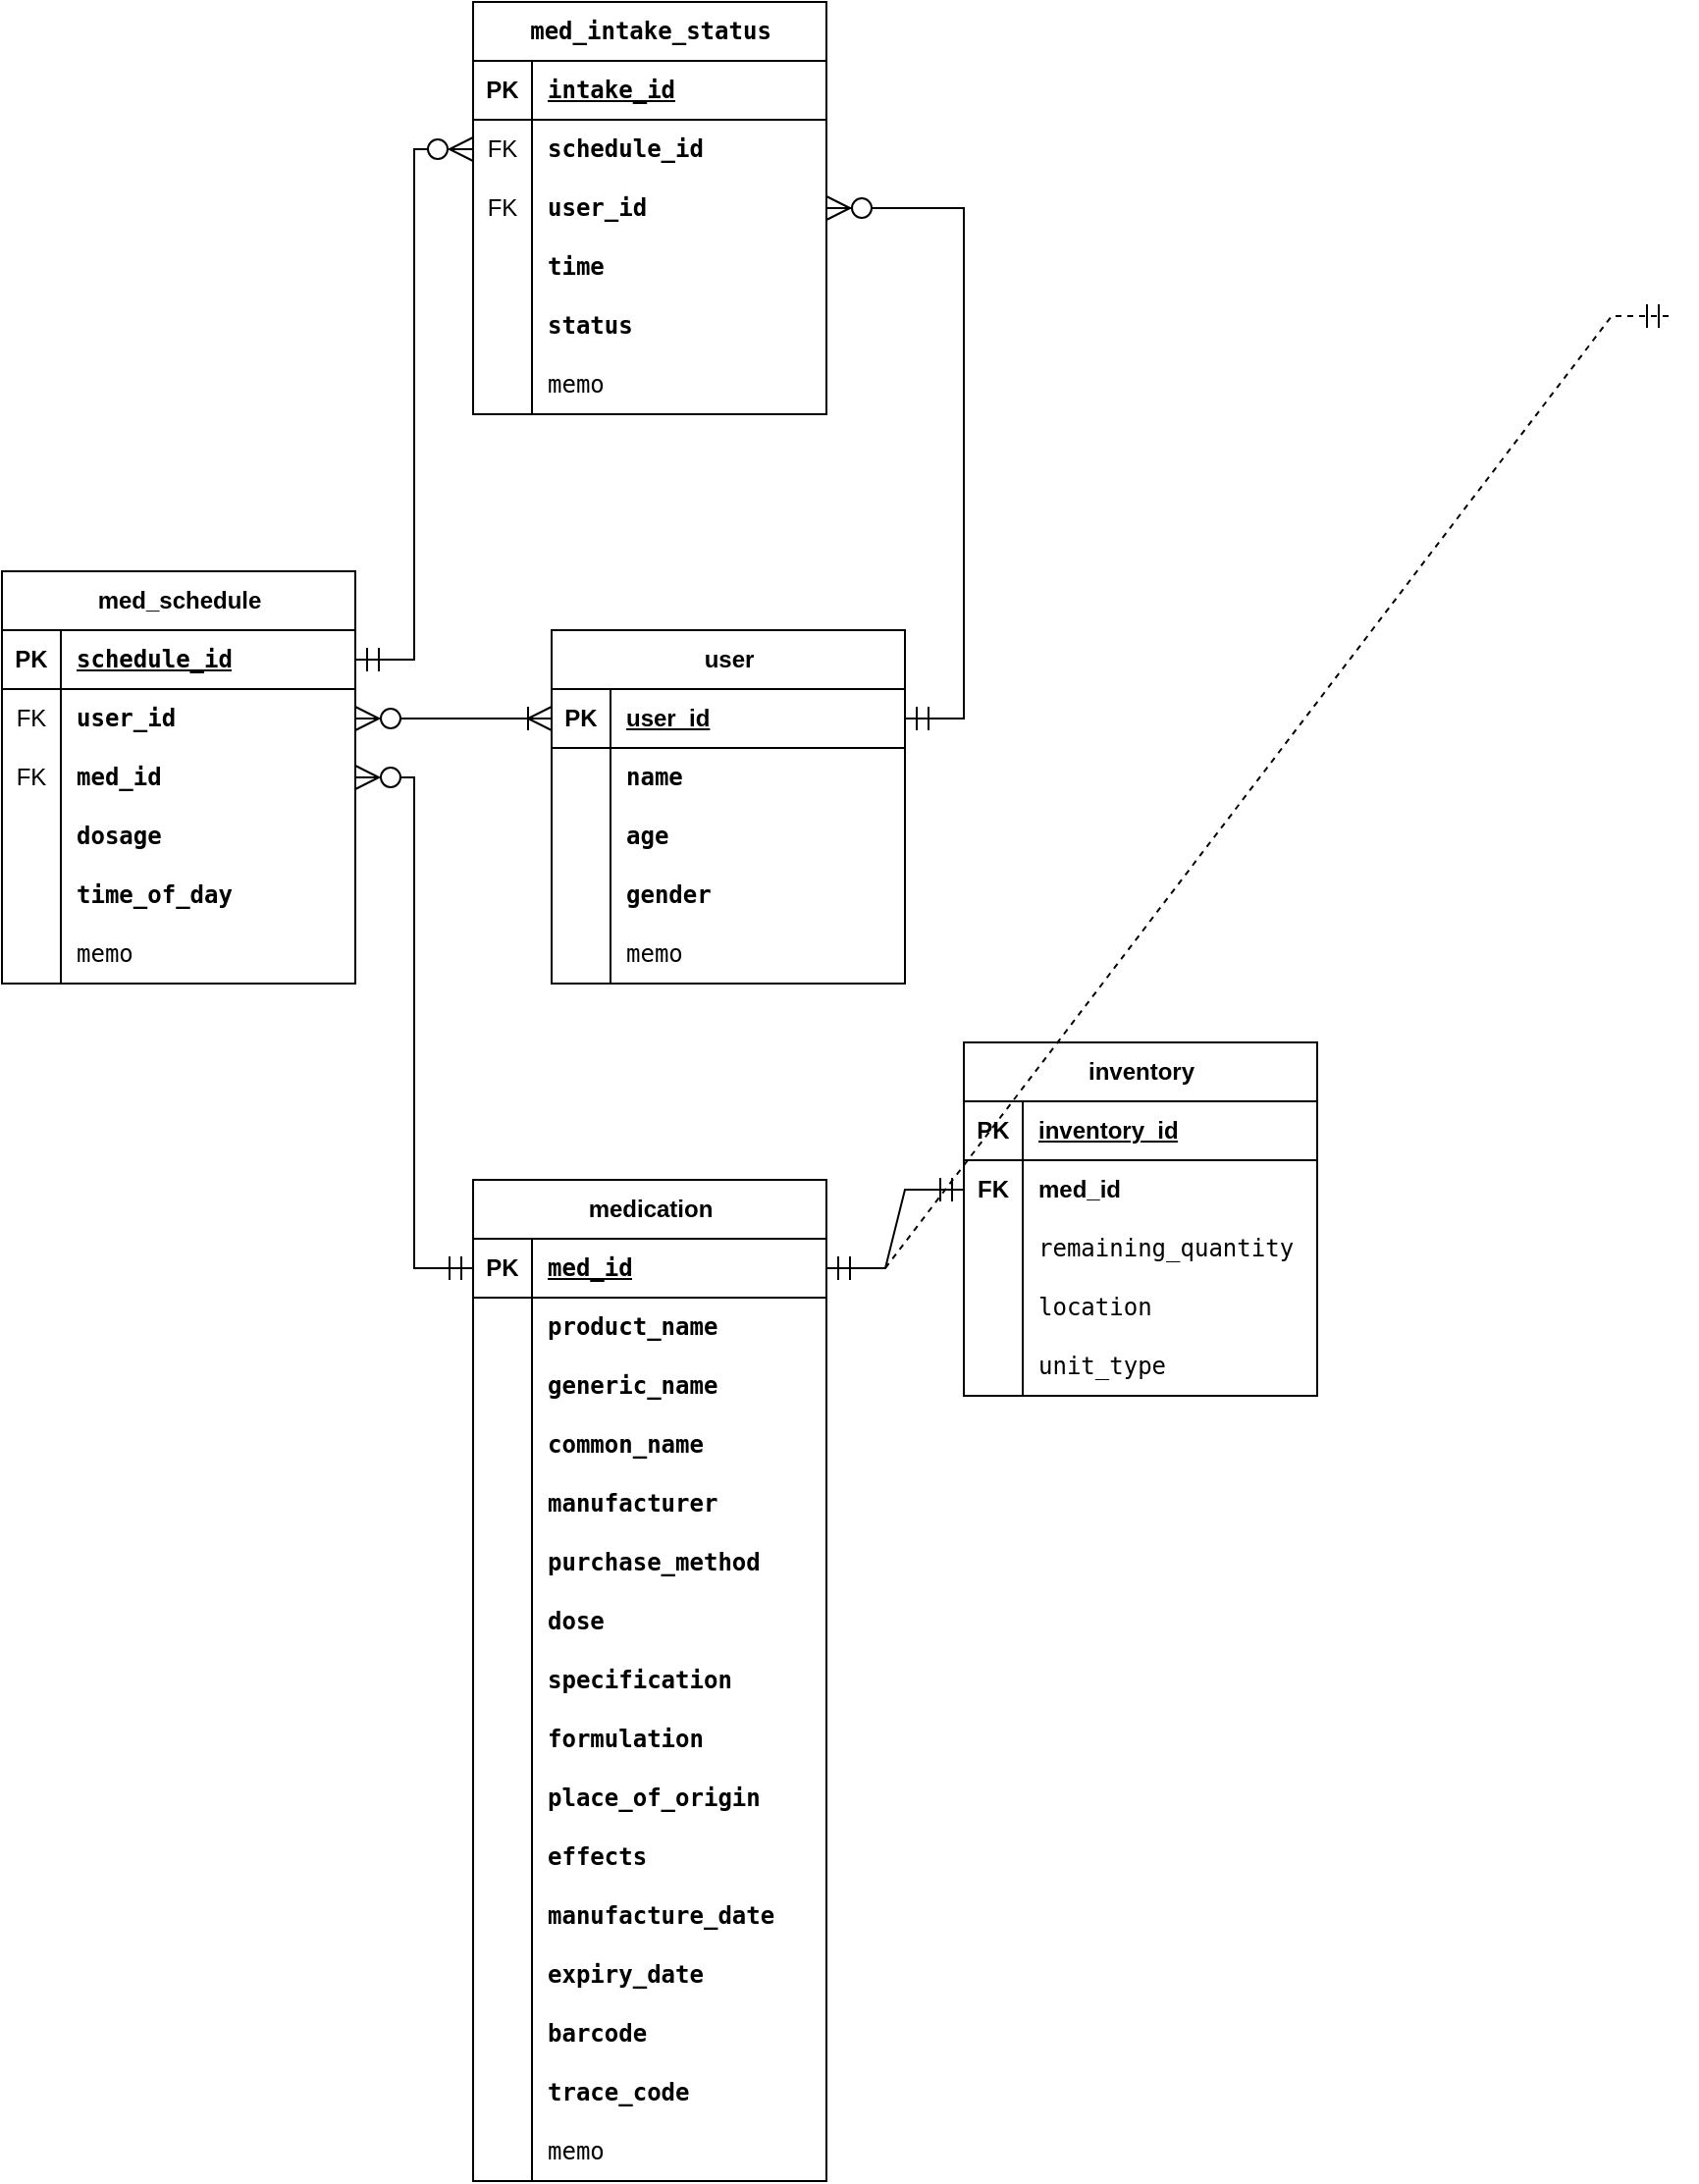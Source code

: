 <mxfile version="24.2.5" type="device">
  <diagram name="第 1 页" id="UJjN8k93A_AD_mDz7b4l">
    <mxGraphModel dx="1702" dy="656" grid="1" gridSize="10" guides="1" tooltips="1" connect="1" arrows="1" fold="1" page="1" pageScale="1" pageWidth="827" pageHeight="1169" math="0" shadow="0">
      <root>
        <mxCell id="0" />
        <mxCell id="1" parent="0" />
        <mxCell id="RXVl_d4yzw1JsVsAzkgd-1" value="medication" style="shape=table;startSize=30;container=1;collapsible=1;childLayout=tableLayout;fixedRows=1;rowLines=0;fontStyle=1;align=center;resizeLast=1;html=1;" parent="1" vertex="1">
          <mxGeometry x="-170" y="630" width="180" height="510" as="geometry" />
        </mxCell>
        <mxCell id="RXVl_d4yzw1JsVsAzkgd-2" value="" style="shape=tableRow;horizontal=0;startSize=0;swimlaneHead=0;swimlaneBody=0;fillColor=none;collapsible=0;dropTarget=0;points=[[0,0.5],[1,0.5]];portConstraint=eastwest;top=0;left=0;right=0;bottom=1;" parent="RXVl_d4yzw1JsVsAzkgd-1" vertex="1">
          <mxGeometry y="30" width="180" height="30" as="geometry" />
        </mxCell>
        <mxCell id="RXVl_d4yzw1JsVsAzkgd-3" value="PK" style="shape=partialRectangle;connectable=0;fillColor=none;top=0;left=0;bottom=0;right=0;fontStyle=1;overflow=hidden;whiteSpace=wrap;html=1;" parent="RXVl_d4yzw1JsVsAzkgd-2" vertex="1">
          <mxGeometry width="30" height="30" as="geometry">
            <mxRectangle width="30" height="30" as="alternateBounds" />
          </mxGeometry>
        </mxCell>
        <mxCell id="RXVl_d4yzw1JsVsAzkgd-4" value="&lt;code&gt;med_id&lt;/code&gt;" style="shape=partialRectangle;connectable=0;fillColor=none;top=0;left=0;bottom=0;right=0;align=left;spacingLeft=6;fontStyle=5;overflow=hidden;whiteSpace=wrap;html=1;" parent="RXVl_d4yzw1JsVsAzkgd-2" vertex="1">
          <mxGeometry x="30" width="150" height="30" as="geometry">
            <mxRectangle width="150" height="30" as="alternateBounds" />
          </mxGeometry>
        </mxCell>
        <mxCell id="RXVl_d4yzw1JsVsAzkgd-5" value="" style="shape=tableRow;horizontal=0;startSize=0;swimlaneHead=0;swimlaneBody=0;fillColor=none;collapsible=0;dropTarget=0;points=[[0,0.5],[1,0.5]];portConstraint=eastwest;top=0;left=0;right=0;bottom=0;" parent="RXVl_d4yzw1JsVsAzkgd-1" vertex="1">
          <mxGeometry y="60" width="180" height="30" as="geometry" />
        </mxCell>
        <mxCell id="RXVl_d4yzw1JsVsAzkgd-6" value="" style="shape=partialRectangle;connectable=0;fillColor=none;top=0;left=0;bottom=0;right=0;editable=1;overflow=hidden;whiteSpace=wrap;html=1;" parent="RXVl_d4yzw1JsVsAzkgd-5" vertex="1">
          <mxGeometry width="30" height="30" as="geometry">
            <mxRectangle width="30" height="30" as="alternateBounds" />
          </mxGeometry>
        </mxCell>
        <mxCell id="RXVl_d4yzw1JsVsAzkgd-7" value="&lt;code&gt;product_name&lt;/code&gt;" style="shape=partialRectangle;connectable=0;fillColor=none;top=0;left=0;bottom=0;right=0;align=left;spacingLeft=6;overflow=hidden;whiteSpace=wrap;html=1;fontStyle=1" parent="RXVl_d4yzw1JsVsAzkgd-5" vertex="1">
          <mxGeometry x="30" width="150" height="30" as="geometry">
            <mxRectangle width="150" height="30" as="alternateBounds" />
          </mxGeometry>
        </mxCell>
        <mxCell id="fv7r1zjPrTi4Deowt3gy-7" value="" style="shape=tableRow;horizontal=0;startSize=0;swimlaneHead=0;swimlaneBody=0;fillColor=none;collapsible=0;dropTarget=0;points=[[0,0.5],[1,0.5]];portConstraint=eastwest;top=0;left=0;right=0;bottom=0;" vertex="1" parent="RXVl_d4yzw1JsVsAzkgd-1">
          <mxGeometry y="90" width="180" height="30" as="geometry" />
        </mxCell>
        <mxCell id="fv7r1zjPrTi4Deowt3gy-8" value="" style="shape=partialRectangle;connectable=0;fillColor=none;top=0;left=0;bottom=0;right=0;editable=1;overflow=hidden;whiteSpace=wrap;html=1;" vertex="1" parent="fv7r1zjPrTi4Deowt3gy-7">
          <mxGeometry width="30" height="30" as="geometry">
            <mxRectangle width="30" height="30" as="alternateBounds" />
          </mxGeometry>
        </mxCell>
        <mxCell id="fv7r1zjPrTi4Deowt3gy-9" value="&lt;code&gt;generic_name&lt;/code&gt;" style="shape=partialRectangle;connectable=0;fillColor=none;top=0;left=0;bottom=0;right=0;align=left;spacingLeft=6;overflow=hidden;whiteSpace=wrap;html=1;fontStyle=1" vertex="1" parent="fv7r1zjPrTi4Deowt3gy-7">
          <mxGeometry x="30" width="150" height="30" as="geometry">
            <mxRectangle width="150" height="30" as="alternateBounds" />
          </mxGeometry>
        </mxCell>
        <mxCell id="fv7r1zjPrTi4Deowt3gy-10" value="" style="shape=tableRow;horizontal=0;startSize=0;swimlaneHead=0;swimlaneBody=0;fillColor=none;collapsible=0;dropTarget=0;points=[[0,0.5],[1,0.5]];portConstraint=eastwest;top=0;left=0;right=0;bottom=0;" vertex="1" parent="RXVl_d4yzw1JsVsAzkgd-1">
          <mxGeometry y="120" width="180" height="30" as="geometry" />
        </mxCell>
        <mxCell id="fv7r1zjPrTi4Deowt3gy-11" value="" style="shape=partialRectangle;connectable=0;fillColor=none;top=0;left=0;bottom=0;right=0;editable=1;overflow=hidden;whiteSpace=wrap;html=1;" vertex="1" parent="fv7r1zjPrTi4Deowt3gy-10">
          <mxGeometry width="30" height="30" as="geometry">
            <mxRectangle width="30" height="30" as="alternateBounds" />
          </mxGeometry>
        </mxCell>
        <mxCell id="fv7r1zjPrTi4Deowt3gy-12" value="&lt;code&gt;common_name&lt;/code&gt;" style="shape=partialRectangle;connectable=0;fillColor=none;top=0;left=0;bottom=0;right=0;align=left;spacingLeft=6;overflow=hidden;whiteSpace=wrap;html=1;fontStyle=1" vertex="1" parent="fv7r1zjPrTi4Deowt3gy-10">
          <mxGeometry x="30" width="150" height="30" as="geometry">
            <mxRectangle width="150" height="30" as="alternateBounds" />
          </mxGeometry>
        </mxCell>
        <mxCell id="RXVl_d4yzw1JsVsAzkgd-8" value="" style="shape=tableRow;horizontal=0;startSize=0;swimlaneHead=0;swimlaneBody=0;fillColor=none;collapsible=0;dropTarget=0;points=[[0,0.5],[1,0.5]];portConstraint=eastwest;top=0;left=0;right=0;bottom=0;" parent="RXVl_d4yzw1JsVsAzkgd-1" vertex="1">
          <mxGeometry y="150" width="180" height="30" as="geometry" />
        </mxCell>
        <mxCell id="RXVl_d4yzw1JsVsAzkgd-9" value="" style="shape=partialRectangle;connectable=0;fillColor=none;top=0;left=0;bottom=0;right=0;editable=1;overflow=hidden;whiteSpace=wrap;html=1;" parent="RXVl_d4yzw1JsVsAzkgd-8" vertex="1">
          <mxGeometry width="30" height="30" as="geometry">
            <mxRectangle width="30" height="30" as="alternateBounds" />
          </mxGeometry>
        </mxCell>
        <mxCell id="RXVl_d4yzw1JsVsAzkgd-10" value="&lt;code&gt;manufacturer&lt;/code&gt;" style="shape=partialRectangle;connectable=0;fillColor=none;top=0;left=0;bottom=0;right=0;align=left;spacingLeft=6;overflow=hidden;whiteSpace=wrap;html=1;fontStyle=1" parent="RXVl_d4yzw1JsVsAzkgd-8" vertex="1">
          <mxGeometry x="30" width="150" height="30" as="geometry">
            <mxRectangle width="150" height="30" as="alternateBounds" />
          </mxGeometry>
        </mxCell>
        <mxCell id="RXVl_d4yzw1JsVsAzkgd-11" value="" style="shape=tableRow;horizontal=0;startSize=0;swimlaneHead=0;swimlaneBody=0;fillColor=none;collapsible=0;dropTarget=0;points=[[0,0.5],[1,0.5]];portConstraint=eastwest;top=0;left=0;right=0;bottom=0;" parent="RXVl_d4yzw1JsVsAzkgd-1" vertex="1">
          <mxGeometry y="180" width="180" height="30" as="geometry" />
        </mxCell>
        <mxCell id="RXVl_d4yzw1JsVsAzkgd-12" value="" style="shape=partialRectangle;connectable=0;fillColor=none;top=0;left=0;bottom=0;right=0;editable=1;overflow=hidden;whiteSpace=wrap;html=1;" parent="RXVl_d4yzw1JsVsAzkgd-11" vertex="1">
          <mxGeometry width="30" height="30" as="geometry">
            <mxRectangle width="30" height="30" as="alternateBounds" />
          </mxGeometry>
        </mxCell>
        <mxCell id="RXVl_d4yzw1JsVsAzkgd-13" value="&lt;span style=&quot;font-family: monospace; font-weight: 700;&quot;&gt;purchase_method&lt;/span&gt;" style="shape=partialRectangle;connectable=0;fillColor=none;top=0;left=0;bottom=0;right=0;align=left;spacingLeft=6;overflow=hidden;whiteSpace=wrap;html=1;fontStyle=0" parent="RXVl_d4yzw1JsVsAzkgd-11" vertex="1">
          <mxGeometry x="30" width="150" height="30" as="geometry">
            <mxRectangle width="150" height="30" as="alternateBounds" />
          </mxGeometry>
        </mxCell>
        <mxCell id="fv7r1zjPrTi4Deowt3gy-50" value="" style="shape=tableRow;horizontal=0;startSize=0;swimlaneHead=0;swimlaneBody=0;fillColor=none;collapsible=0;dropTarget=0;points=[[0,0.5],[1,0.5]];portConstraint=eastwest;top=0;left=0;right=0;bottom=0;" vertex="1" parent="RXVl_d4yzw1JsVsAzkgd-1">
          <mxGeometry y="210" width="180" height="30" as="geometry" />
        </mxCell>
        <mxCell id="fv7r1zjPrTi4Deowt3gy-51" value="" style="shape=partialRectangle;connectable=0;fillColor=none;top=0;left=0;bottom=0;right=0;editable=1;overflow=hidden;whiteSpace=wrap;html=1;" vertex="1" parent="fv7r1zjPrTi4Deowt3gy-50">
          <mxGeometry width="30" height="30" as="geometry">
            <mxRectangle width="30" height="30" as="alternateBounds" />
          </mxGeometry>
        </mxCell>
        <mxCell id="fv7r1zjPrTi4Deowt3gy-52" value="&lt;span style=&quot;font-family: monospace; font-weight: 700;&quot;&gt;dose&lt;/span&gt;" style="shape=partialRectangle;connectable=0;fillColor=none;top=0;left=0;bottom=0;right=0;align=left;spacingLeft=6;overflow=hidden;whiteSpace=wrap;html=1;fontStyle=0" vertex="1" parent="fv7r1zjPrTi4Deowt3gy-50">
          <mxGeometry x="30" width="150" height="30" as="geometry">
            <mxRectangle width="150" height="30" as="alternateBounds" />
          </mxGeometry>
        </mxCell>
        <mxCell id="RXVl_d4yzw1JsVsAzkgd-27" value="" style="shape=tableRow;horizontal=0;startSize=0;swimlaneHead=0;swimlaneBody=0;fillColor=none;collapsible=0;dropTarget=0;points=[[0,0.5],[1,0.5]];portConstraint=eastwest;top=0;left=0;right=0;bottom=0;" parent="RXVl_d4yzw1JsVsAzkgd-1" vertex="1">
          <mxGeometry y="240" width="180" height="30" as="geometry" />
        </mxCell>
        <mxCell id="RXVl_d4yzw1JsVsAzkgd-28" value="" style="shape=partialRectangle;connectable=0;fillColor=none;top=0;left=0;bottom=0;right=0;editable=1;overflow=hidden;whiteSpace=wrap;html=1;" parent="RXVl_d4yzw1JsVsAzkgd-27" vertex="1">
          <mxGeometry width="30" height="30" as="geometry">
            <mxRectangle width="30" height="30" as="alternateBounds" />
          </mxGeometry>
        </mxCell>
        <mxCell id="RXVl_d4yzw1JsVsAzkgd-29" value="&lt;code&gt;specification&lt;/code&gt;" style="shape=partialRectangle;connectable=0;fillColor=none;top=0;left=0;bottom=0;right=0;align=left;spacingLeft=6;overflow=hidden;whiteSpace=wrap;html=1;fontStyle=1" parent="RXVl_d4yzw1JsVsAzkgd-27" vertex="1">
          <mxGeometry x="30" width="150" height="30" as="geometry">
            <mxRectangle width="150" height="30" as="alternateBounds" />
          </mxGeometry>
        </mxCell>
        <mxCell id="fv7r1zjPrTi4Deowt3gy-56" value="" style="shape=tableRow;horizontal=0;startSize=0;swimlaneHead=0;swimlaneBody=0;fillColor=none;collapsible=0;dropTarget=0;points=[[0,0.5],[1,0.5]];portConstraint=eastwest;top=0;left=0;right=0;bottom=0;" vertex="1" parent="RXVl_d4yzw1JsVsAzkgd-1">
          <mxGeometry y="270" width="180" height="30" as="geometry" />
        </mxCell>
        <mxCell id="fv7r1zjPrTi4Deowt3gy-57" value="" style="shape=partialRectangle;connectable=0;fillColor=none;top=0;left=0;bottom=0;right=0;editable=1;overflow=hidden;whiteSpace=wrap;html=1;" vertex="1" parent="fv7r1zjPrTi4Deowt3gy-56">
          <mxGeometry width="30" height="30" as="geometry">
            <mxRectangle width="30" height="30" as="alternateBounds" />
          </mxGeometry>
        </mxCell>
        <mxCell id="fv7r1zjPrTi4Deowt3gy-58" value="&lt;code&gt;formulation&lt;/code&gt;" style="shape=partialRectangle;connectable=0;fillColor=none;top=0;left=0;bottom=0;right=0;align=left;spacingLeft=6;overflow=hidden;whiteSpace=wrap;html=1;fontStyle=1" vertex="1" parent="fv7r1zjPrTi4Deowt3gy-56">
          <mxGeometry x="30" width="150" height="30" as="geometry">
            <mxRectangle width="150" height="30" as="alternateBounds" />
          </mxGeometry>
        </mxCell>
        <mxCell id="fv7r1zjPrTi4Deowt3gy-59" value="" style="shape=tableRow;horizontal=0;startSize=0;swimlaneHead=0;swimlaneBody=0;fillColor=none;collapsible=0;dropTarget=0;points=[[0,0.5],[1,0.5]];portConstraint=eastwest;top=0;left=0;right=0;bottom=0;" vertex="1" parent="RXVl_d4yzw1JsVsAzkgd-1">
          <mxGeometry y="300" width="180" height="30" as="geometry" />
        </mxCell>
        <mxCell id="fv7r1zjPrTi4Deowt3gy-60" value="" style="shape=partialRectangle;connectable=0;fillColor=none;top=0;left=0;bottom=0;right=0;editable=1;overflow=hidden;whiteSpace=wrap;html=1;" vertex="1" parent="fv7r1zjPrTi4Deowt3gy-59">
          <mxGeometry width="30" height="30" as="geometry">
            <mxRectangle width="30" height="30" as="alternateBounds" />
          </mxGeometry>
        </mxCell>
        <mxCell id="fv7r1zjPrTi4Deowt3gy-61" value="&lt;code&gt;place_of_origin&lt;/code&gt;" style="shape=partialRectangle;connectable=0;fillColor=none;top=0;left=0;bottom=0;right=0;align=left;spacingLeft=6;overflow=hidden;whiteSpace=wrap;html=1;fontStyle=1" vertex="1" parent="fv7r1zjPrTi4Deowt3gy-59">
          <mxGeometry x="30" width="150" height="30" as="geometry">
            <mxRectangle width="150" height="30" as="alternateBounds" />
          </mxGeometry>
        </mxCell>
        <mxCell id="RXVl_d4yzw1JsVsAzkgd-30" value="" style="shape=tableRow;horizontal=0;startSize=0;swimlaneHead=0;swimlaneBody=0;fillColor=none;collapsible=0;dropTarget=0;points=[[0,0.5],[1,0.5]];portConstraint=eastwest;top=0;left=0;right=0;bottom=0;" parent="RXVl_d4yzw1JsVsAzkgd-1" vertex="1">
          <mxGeometry y="330" width="180" height="30" as="geometry" />
        </mxCell>
        <mxCell id="RXVl_d4yzw1JsVsAzkgd-31" value="" style="shape=partialRectangle;connectable=0;fillColor=none;top=0;left=0;bottom=0;right=0;editable=1;overflow=hidden;whiteSpace=wrap;html=1;" parent="RXVl_d4yzw1JsVsAzkgd-30" vertex="1">
          <mxGeometry width="30" height="30" as="geometry">
            <mxRectangle width="30" height="30" as="alternateBounds" />
          </mxGeometry>
        </mxCell>
        <mxCell id="RXVl_d4yzw1JsVsAzkgd-32" value="&lt;code&gt;effects&lt;/code&gt;" style="shape=partialRectangle;connectable=0;fillColor=none;top=0;left=0;bottom=0;right=0;align=left;spacingLeft=6;overflow=hidden;whiteSpace=wrap;html=1;fontStyle=1" parent="RXVl_d4yzw1JsVsAzkgd-30" vertex="1">
          <mxGeometry x="30" width="150" height="30" as="geometry">
            <mxRectangle width="150" height="30" as="alternateBounds" />
          </mxGeometry>
        </mxCell>
        <mxCell id="RXVl_d4yzw1JsVsAzkgd-33" value="" style="shape=tableRow;horizontal=0;startSize=0;swimlaneHead=0;swimlaneBody=0;fillColor=none;collapsible=0;dropTarget=0;points=[[0,0.5],[1,0.5]];portConstraint=eastwest;top=0;left=0;right=0;bottom=0;" parent="RXVl_d4yzw1JsVsAzkgd-1" vertex="1">
          <mxGeometry y="360" width="180" height="30" as="geometry" />
        </mxCell>
        <mxCell id="RXVl_d4yzw1JsVsAzkgd-34" value="&lt;div&gt;&lt;br/&gt;&lt;/div&gt;" style="shape=partialRectangle;connectable=0;fillColor=none;top=0;left=0;bottom=0;right=0;editable=1;overflow=hidden;whiteSpace=wrap;html=1;" parent="RXVl_d4yzw1JsVsAzkgd-33" vertex="1">
          <mxGeometry width="30" height="30" as="geometry">
            <mxRectangle width="30" height="30" as="alternateBounds" />
          </mxGeometry>
        </mxCell>
        <mxCell id="RXVl_d4yzw1JsVsAzkgd-35" value="&lt;code&gt;manufacture_date&lt;br&gt;&lt;/code&gt;" style="shape=partialRectangle;connectable=0;fillColor=none;top=0;left=0;bottom=0;right=0;align=left;spacingLeft=6;overflow=hidden;whiteSpace=wrap;html=1;fontStyle=1" parent="RXVl_d4yzw1JsVsAzkgd-33" vertex="1">
          <mxGeometry x="30" width="150" height="30" as="geometry">
            <mxRectangle width="150" height="30" as="alternateBounds" />
          </mxGeometry>
        </mxCell>
        <mxCell id="RXVl_d4yzw1JsVsAzkgd-36" value="" style="shape=tableRow;horizontal=0;startSize=0;swimlaneHead=0;swimlaneBody=0;fillColor=none;collapsible=0;dropTarget=0;points=[[0,0.5],[1,0.5]];portConstraint=eastwest;top=0;left=0;right=0;bottom=0;" parent="RXVl_d4yzw1JsVsAzkgd-1" vertex="1">
          <mxGeometry y="390" width="180" height="30" as="geometry" />
        </mxCell>
        <mxCell id="RXVl_d4yzw1JsVsAzkgd-37" value="&lt;div&gt;&lt;br/&gt;&lt;/div&gt;" style="shape=partialRectangle;connectable=0;fillColor=none;top=0;left=0;bottom=0;right=0;editable=1;overflow=hidden;whiteSpace=wrap;html=1;" parent="RXVl_d4yzw1JsVsAzkgd-36" vertex="1">
          <mxGeometry width="30" height="30" as="geometry">
            <mxRectangle width="30" height="30" as="alternateBounds" />
          </mxGeometry>
        </mxCell>
        <mxCell id="RXVl_d4yzw1JsVsAzkgd-38" value="&lt;span style=&quot;font-family: monospace;&quot;&gt;expiry_date&lt;/span&gt;" style="shape=partialRectangle;connectable=0;fillColor=none;top=0;left=0;bottom=0;right=0;align=left;spacingLeft=6;overflow=hidden;whiteSpace=wrap;html=1;fontStyle=1" parent="RXVl_d4yzw1JsVsAzkgd-36" vertex="1">
          <mxGeometry x="30" width="150" height="30" as="geometry">
            <mxRectangle width="150" height="30" as="alternateBounds" />
          </mxGeometry>
        </mxCell>
        <mxCell id="RXVl_d4yzw1JsVsAzkgd-39" value="" style="shape=tableRow;horizontal=0;startSize=0;swimlaneHead=0;swimlaneBody=0;fillColor=none;collapsible=0;dropTarget=0;points=[[0,0.5],[1,0.5]];portConstraint=eastwest;top=0;left=0;right=0;bottom=0;" parent="RXVl_d4yzw1JsVsAzkgd-1" vertex="1">
          <mxGeometry y="420" width="180" height="30" as="geometry" />
        </mxCell>
        <mxCell id="RXVl_d4yzw1JsVsAzkgd-40" value="&lt;div&gt;&lt;br/&gt;&lt;/div&gt;" style="shape=partialRectangle;connectable=0;fillColor=none;top=0;left=0;bottom=0;right=0;editable=1;overflow=hidden;whiteSpace=wrap;html=1;" parent="RXVl_d4yzw1JsVsAzkgd-39" vertex="1">
          <mxGeometry width="30" height="30" as="geometry">
            <mxRectangle width="30" height="30" as="alternateBounds" />
          </mxGeometry>
        </mxCell>
        <mxCell id="RXVl_d4yzw1JsVsAzkgd-41" value="&lt;span style=&quot;font-family: monospace;&quot;&gt;barcode&lt;/span&gt;" style="shape=partialRectangle;connectable=0;fillColor=none;top=0;left=0;bottom=0;right=0;align=left;spacingLeft=6;overflow=hidden;whiteSpace=wrap;html=1;fontStyle=1" parent="RXVl_d4yzw1JsVsAzkgd-39" vertex="1">
          <mxGeometry x="30" width="150" height="30" as="geometry">
            <mxRectangle width="150" height="30" as="alternateBounds" />
          </mxGeometry>
        </mxCell>
        <mxCell id="RXVl_d4yzw1JsVsAzkgd-54" value="" style="shape=tableRow;horizontal=0;startSize=0;swimlaneHead=0;swimlaneBody=0;fillColor=none;collapsible=0;dropTarget=0;points=[[0,0.5],[1,0.5]];portConstraint=eastwest;top=0;left=0;right=0;bottom=0;" parent="RXVl_d4yzw1JsVsAzkgd-1" vertex="1">
          <mxGeometry y="450" width="180" height="30" as="geometry" />
        </mxCell>
        <mxCell id="RXVl_d4yzw1JsVsAzkgd-55" value="&lt;div&gt;&lt;br/&gt;&lt;/div&gt;" style="shape=partialRectangle;connectable=0;fillColor=none;top=0;left=0;bottom=0;right=0;editable=1;overflow=hidden;whiteSpace=wrap;html=1;" parent="RXVl_d4yzw1JsVsAzkgd-54" vertex="1">
          <mxGeometry width="30" height="30" as="geometry">
            <mxRectangle width="30" height="30" as="alternateBounds" />
          </mxGeometry>
        </mxCell>
        <mxCell id="RXVl_d4yzw1JsVsAzkgd-56" value="&lt;span style=&quot;font-family: monospace;&quot;&gt;trace_code&lt;/span&gt;" style="shape=partialRectangle;connectable=0;fillColor=none;top=0;left=0;bottom=0;right=0;align=left;spacingLeft=6;overflow=hidden;whiteSpace=wrap;html=1;fontStyle=1" parent="RXVl_d4yzw1JsVsAzkgd-54" vertex="1">
          <mxGeometry x="30" width="150" height="30" as="geometry">
            <mxRectangle width="150" height="30" as="alternateBounds" />
          </mxGeometry>
        </mxCell>
        <mxCell id="RXVl_d4yzw1JsVsAzkgd-42" value="" style="shape=tableRow;horizontal=0;startSize=0;swimlaneHead=0;swimlaneBody=0;fillColor=none;collapsible=0;dropTarget=0;points=[[0,0.5],[1,0.5]];portConstraint=eastwest;top=0;left=0;right=0;bottom=0;" parent="RXVl_d4yzw1JsVsAzkgd-1" vertex="1">
          <mxGeometry y="480" width="180" height="30" as="geometry" />
        </mxCell>
        <mxCell id="RXVl_d4yzw1JsVsAzkgd-43" value="&lt;div&gt;&lt;br/&gt;&lt;/div&gt;" style="shape=partialRectangle;connectable=0;fillColor=none;top=0;left=0;bottom=0;right=0;editable=1;overflow=hidden;whiteSpace=wrap;html=1;" parent="RXVl_d4yzw1JsVsAzkgd-42" vertex="1">
          <mxGeometry width="30" height="30" as="geometry">
            <mxRectangle width="30" height="30" as="alternateBounds" />
          </mxGeometry>
        </mxCell>
        <mxCell id="RXVl_d4yzw1JsVsAzkgd-44" value="&lt;code&gt;memo&lt;/code&gt;" style="shape=partialRectangle;connectable=0;fillColor=none;top=0;left=0;bottom=0;right=0;align=left;spacingLeft=6;overflow=hidden;whiteSpace=wrap;html=1;" parent="RXVl_d4yzw1JsVsAzkgd-42" vertex="1">
          <mxGeometry x="30" width="150" height="30" as="geometry">
            <mxRectangle width="150" height="30" as="alternateBounds" />
          </mxGeometry>
        </mxCell>
        <mxCell id="RXVl_d4yzw1JsVsAzkgd-14" value="inventory" style="shape=table;startSize=30;container=1;collapsible=1;childLayout=tableLayout;fixedRows=1;rowLines=0;fontStyle=1;align=center;resizeLast=1;html=1;" parent="1" vertex="1">
          <mxGeometry x="80" y="560" width="180" height="180" as="geometry" />
        </mxCell>
        <mxCell id="RXVl_d4yzw1JsVsAzkgd-15" value="" style="shape=tableRow;horizontal=0;startSize=0;swimlaneHead=0;swimlaneBody=0;fillColor=none;collapsible=0;dropTarget=0;points=[[0,0.5],[1,0.5]];portConstraint=eastwest;top=0;left=0;right=0;bottom=1;" parent="RXVl_d4yzw1JsVsAzkgd-14" vertex="1">
          <mxGeometry y="30" width="180" height="30" as="geometry" />
        </mxCell>
        <mxCell id="RXVl_d4yzw1JsVsAzkgd-16" value="PK" style="shape=partialRectangle;connectable=0;fillColor=none;top=0;left=0;bottom=0;right=0;fontStyle=1;overflow=hidden;whiteSpace=wrap;html=1;" parent="RXVl_d4yzw1JsVsAzkgd-15" vertex="1">
          <mxGeometry width="30" height="30" as="geometry">
            <mxRectangle width="30" height="30" as="alternateBounds" />
          </mxGeometry>
        </mxCell>
        <mxCell id="RXVl_d4yzw1JsVsAzkgd-17" value="inventory_id" style="shape=partialRectangle;connectable=0;fillColor=none;top=0;left=0;bottom=0;right=0;align=left;spacingLeft=6;fontStyle=5;overflow=hidden;whiteSpace=wrap;html=1;" parent="RXVl_d4yzw1JsVsAzkgd-15" vertex="1">
          <mxGeometry x="30" width="150" height="30" as="geometry">
            <mxRectangle width="150" height="30" as="alternateBounds" />
          </mxGeometry>
        </mxCell>
        <mxCell id="RXVl_d4yzw1JsVsAzkgd-21" value="" style="shape=tableRow;horizontal=0;startSize=0;swimlaneHead=0;swimlaneBody=0;fillColor=none;collapsible=0;dropTarget=0;points=[[0,0.5],[1,0.5]];portConstraint=eastwest;top=0;left=0;right=0;bottom=0;" parent="RXVl_d4yzw1JsVsAzkgd-14" vertex="1">
          <mxGeometry y="60" width="180" height="30" as="geometry" />
        </mxCell>
        <mxCell id="RXVl_d4yzw1JsVsAzkgd-22" value="&lt;b&gt;FK&lt;/b&gt;" style="shape=partialRectangle;connectable=0;fillColor=none;top=0;left=0;bottom=0;right=0;editable=1;overflow=hidden;whiteSpace=wrap;html=1;" parent="RXVl_d4yzw1JsVsAzkgd-21" vertex="1">
          <mxGeometry width="30" height="30" as="geometry">
            <mxRectangle width="30" height="30" as="alternateBounds" />
          </mxGeometry>
        </mxCell>
        <mxCell id="RXVl_d4yzw1JsVsAzkgd-23" value="med_id" style="shape=partialRectangle;connectable=0;fillColor=none;top=0;left=0;bottom=0;right=0;align=left;spacingLeft=6;overflow=hidden;whiteSpace=wrap;html=1;fontStyle=1" parent="RXVl_d4yzw1JsVsAzkgd-21" vertex="1">
          <mxGeometry x="30" width="150" height="30" as="geometry">
            <mxRectangle width="150" height="30" as="alternateBounds" />
          </mxGeometry>
        </mxCell>
        <mxCell id="fv7r1zjPrTi4Deowt3gy-71" value="" style="shape=tableRow;horizontal=0;startSize=0;swimlaneHead=0;swimlaneBody=0;fillColor=none;collapsible=0;dropTarget=0;points=[[0,0.5],[1,0.5]];portConstraint=eastwest;top=0;left=0;right=0;bottom=0;" vertex="1" parent="RXVl_d4yzw1JsVsAzkgd-14">
          <mxGeometry y="90" width="180" height="30" as="geometry" />
        </mxCell>
        <mxCell id="fv7r1zjPrTi4Deowt3gy-72" value="" style="shape=partialRectangle;connectable=0;fillColor=none;top=0;left=0;bottom=0;right=0;editable=1;overflow=hidden;whiteSpace=wrap;html=1;" vertex="1" parent="fv7r1zjPrTi4Deowt3gy-71">
          <mxGeometry width="30" height="30" as="geometry">
            <mxRectangle width="30" height="30" as="alternateBounds" />
          </mxGeometry>
        </mxCell>
        <mxCell id="fv7r1zjPrTi4Deowt3gy-73" value="&lt;code&gt;remaining_quantity&lt;/code&gt;" style="shape=partialRectangle;connectable=0;fillColor=none;top=0;left=0;bottom=0;right=0;align=left;spacingLeft=6;overflow=hidden;whiteSpace=wrap;html=1;" vertex="1" parent="fv7r1zjPrTi4Deowt3gy-71">
          <mxGeometry x="30" width="150" height="30" as="geometry">
            <mxRectangle width="150" height="30" as="alternateBounds" />
          </mxGeometry>
        </mxCell>
        <mxCell id="RXVl_d4yzw1JsVsAzkgd-24" value="" style="shape=tableRow;horizontal=0;startSize=0;swimlaneHead=0;swimlaneBody=0;fillColor=none;collapsible=0;dropTarget=0;points=[[0,0.5],[1,0.5]];portConstraint=eastwest;top=0;left=0;right=0;bottom=0;" parent="RXVl_d4yzw1JsVsAzkgd-14" vertex="1">
          <mxGeometry y="120" width="180" height="30" as="geometry" />
        </mxCell>
        <mxCell id="RXVl_d4yzw1JsVsAzkgd-25" value="" style="shape=partialRectangle;connectable=0;fillColor=none;top=0;left=0;bottom=0;right=0;editable=1;overflow=hidden;whiteSpace=wrap;html=1;" parent="RXVl_d4yzw1JsVsAzkgd-24" vertex="1">
          <mxGeometry width="30" height="30" as="geometry">
            <mxRectangle width="30" height="30" as="alternateBounds" />
          </mxGeometry>
        </mxCell>
        <mxCell id="RXVl_d4yzw1JsVsAzkgd-26" value="&lt;code&gt;location&lt;/code&gt;" style="shape=partialRectangle;connectable=0;fillColor=none;top=0;left=0;bottom=0;right=0;align=left;spacingLeft=6;overflow=hidden;whiteSpace=wrap;html=1;" parent="RXVl_d4yzw1JsVsAzkgd-24" vertex="1">
          <mxGeometry x="30" width="150" height="30" as="geometry">
            <mxRectangle width="150" height="30" as="alternateBounds" />
          </mxGeometry>
        </mxCell>
        <mxCell id="RXVl_d4yzw1JsVsAzkgd-57" value="" style="shape=tableRow;horizontal=0;startSize=0;swimlaneHead=0;swimlaneBody=0;fillColor=none;collapsible=0;dropTarget=0;points=[[0,0.5],[1,0.5]];portConstraint=eastwest;top=0;left=0;right=0;bottom=0;" parent="RXVl_d4yzw1JsVsAzkgd-14" vertex="1">
          <mxGeometry y="150" width="180" height="30" as="geometry" />
        </mxCell>
        <mxCell id="RXVl_d4yzw1JsVsAzkgd-58" value="" style="shape=partialRectangle;connectable=0;fillColor=none;top=0;left=0;bottom=0;right=0;editable=1;overflow=hidden;whiteSpace=wrap;html=1;" parent="RXVl_d4yzw1JsVsAzkgd-57" vertex="1">
          <mxGeometry width="30" height="30" as="geometry">
            <mxRectangle width="30" height="30" as="alternateBounds" />
          </mxGeometry>
        </mxCell>
        <mxCell id="RXVl_d4yzw1JsVsAzkgd-59" value="&lt;code&gt;unit_type&lt;/code&gt;" style="shape=partialRectangle;connectable=0;fillColor=none;top=0;left=0;bottom=0;right=0;align=left;spacingLeft=6;overflow=hidden;whiteSpace=wrap;html=1;" parent="RXVl_d4yzw1JsVsAzkgd-57" vertex="1">
          <mxGeometry x="30" width="150" height="30" as="geometry">
            <mxRectangle width="150" height="30" as="alternateBounds" />
          </mxGeometry>
        </mxCell>
        <mxCell id="RXVl_d4yzw1JsVsAzkgd-69" value="" style="edgeStyle=entityRelationEdgeStyle;fontSize=12;html=1;endArrow=ERmandOne;endFill=0;rounded=0;endSize=10;startSize=10;startArrow=ERmandOne;startFill=0;dashed=1;" parent="1" source="RXVl_d4yzw1JsVsAzkgd-2" target="RXVl_d4yzw1JsVsAzkgd-18" edge="1">
          <mxGeometry width="100" height="100" relative="1" as="geometry">
            <mxPoint x="340" y="290" as="sourcePoint" />
            <mxPoint x="440" y="190" as="targetPoint" />
          </mxGeometry>
        </mxCell>
        <mxCell id="RXVl_d4yzw1JsVsAzkgd-70" value="&lt;code&gt;med_intake_status&lt;/code&gt;" style="shape=table;startSize=30;container=1;collapsible=1;childLayout=tableLayout;fixedRows=1;rowLines=0;fontStyle=1;align=center;resizeLast=1;html=1;" parent="1" vertex="1">
          <mxGeometry x="-170" y="30" width="180" height="210" as="geometry" />
        </mxCell>
        <mxCell id="RXVl_d4yzw1JsVsAzkgd-71" value="" style="shape=tableRow;horizontal=0;startSize=0;swimlaneHead=0;swimlaneBody=0;fillColor=none;collapsible=0;dropTarget=0;points=[[0,0.5],[1,0.5]];portConstraint=eastwest;top=0;left=0;right=0;bottom=1;" parent="RXVl_d4yzw1JsVsAzkgd-70" vertex="1">
          <mxGeometry y="30" width="180" height="30" as="geometry" />
        </mxCell>
        <mxCell id="RXVl_d4yzw1JsVsAzkgd-72" value="PK" style="shape=partialRectangle;connectable=0;fillColor=none;top=0;left=0;bottom=0;right=0;fontStyle=1;overflow=hidden;whiteSpace=wrap;html=1;" parent="RXVl_d4yzw1JsVsAzkgd-71" vertex="1">
          <mxGeometry width="30" height="30" as="geometry">
            <mxRectangle width="30" height="30" as="alternateBounds" />
          </mxGeometry>
        </mxCell>
        <mxCell id="RXVl_d4yzw1JsVsAzkgd-73" value="&lt;strong&gt;&lt;code&gt;intake_id&lt;/code&gt;&lt;/strong&gt;" style="shape=partialRectangle;connectable=0;fillColor=none;top=0;left=0;bottom=0;right=0;align=left;spacingLeft=6;fontStyle=5;overflow=hidden;whiteSpace=wrap;html=1;" parent="RXVl_d4yzw1JsVsAzkgd-71" vertex="1">
          <mxGeometry x="30" width="150" height="30" as="geometry">
            <mxRectangle width="150" height="30" as="alternateBounds" />
          </mxGeometry>
        </mxCell>
        <mxCell id="RXVl_d4yzw1JsVsAzkgd-74" value="" style="shape=tableRow;horizontal=0;startSize=0;swimlaneHead=0;swimlaneBody=0;fillColor=none;collapsible=0;dropTarget=0;points=[[0,0.5],[1,0.5]];portConstraint=eastwest;top=0;left=0;right=0;bottom=0;" parent="RXVl_d4yzw1JsVsAzkgd-70" vertex="1">
          <mxGeometry y="60" width="180" height="30" as="geometry" />
        </mxCell>
        <mxCell id="RXVl_d4yzw1JsVsAzkgd-75" value="FK" style="shape=partialRectangle;connectable=0;fillColor=none;top=0;left=0;bottom=0;right=0;editable=1;overflow=hidden;whiteSpace=wrap;html=1;" parent="RXVl_d4yzw1JsVsAzkgd-74" vertex="1">
          <mxGeometry width="30" height="30" as="geometry">
            <mxRectangle width="30" height="30" as="alternateBounds" />
          </mxGeometry>
        </mxCell>
        <mxCell id="RXVl_d4yzw1JsVsAzkgd-76" value="&lt;font face=&quot;monospace&quot;&gt;&lt;b&gt;schedule_id&lt;/b&gt;&lt;/font&gt;" style="shape=partialRectangle;connectable=0;fillColor=none;top=0;left=0;bottom=0;right=0;align=left;spacingLeft=6;overflow=hidden;whiteSpace=wrap;html=1;" parent="RXVl_d4yzw1JsVsAzkgd-74" vertex="1">
          <mxGeometry x="30" width="150" height="30" as="geometry">
            <mxRectangle width="150" height="30" as="alternateBounds" />
          </mxGeometry>
        </mxCell>
        <mxCell id="RXVl_d4yzw1JsVsAzkgd-77" value="" style="shape=tableRow;horizontal=0;startSize=0;swimlaneHead=0;swimlaneBody=0;fillColor=none;collapsible=0;dropTarget=0;points=[[0,0.5],[1,0.5]];portConstraint=eastwest;top=0;left=0;right=0;bottom=0;" parent="RXVl_d4yzw1JsVsAzkgd-70" vertex="1">
          <mxGeometry y="90" width="180" height="30" as="geometry" />
        </mxCell>
        <mxCell id="RXVl_d4yzw1JsVsAzkgd-78" value="FK" style="shape=partialRectangle;connectable=0;fillColor=none;top=0;left=0;bottom=0;right=0;editable=1;overflow=hidden;whiteSpace=wrap;html=1;" parent="RXVl_d4yzw1JsVsAzkgd-77" vertex="1">
          <mxGeometry width="30" height="30" as="geometry">
            <mxRectangle width="30" height="30" as="alternateBounds" />
          </mxGeometry>
        </mxCell>
        <mxCell id="RXVl_d4yzw1JsVsAzkgd-79" value="&lt;font face=&quot;monospace&quot;&gt;&lt;b&gt;user_id&lt;/b&gt;&lt;/font&gt;" style="shape=partialRectangle;connectable=0;fillColor=none;top=0;left=0;bottom=0;right=0;align=left;spacingLeft=6;overflow=hidden;whiteSpace=wrap;html=1;" parent="RXVl_d4yzw1JsVsAzkgd-77" vertex="1">
          <mxGeometry x="30" width="150" height="30" as="geometry">
            <mxRectangle width="150" height="30" as="alternateBounds" />
          </mxGeometry>
        </mxCell>
        <mxCell id="RXVl_d4yzw1JsVsAzkgd-80" value="" style="shape=tableRow;horizontal=0;startSize=0;swimlaneHead=0;swimlaneBody=0;fillColor=none;collapsible=0;dropTarget=0;points=[[0,0.5],[1,0.5]];portConstraint=eastwest;top=0;left=0;right=0;bottom=0;" parent="RXVl_d4yzw1JsVsAzkgd-70" vertex="1">
          <mxGeometry y="120" width="180" height="30" as="geometry" />
        </mxCell>
        <mxCell id="RXVl_d4yzw1JsVsAzkgd-81" value="" style="shape=partialRectangle;connectable=0;fillColor=none;top=0;left=0;bottom=0;right=0;editable=1;overflow=hidden;whiteSpace=wrap;html=1;" parent="RXVl_d4yzw1JsVsAzkgd-80" vertex="1">
          <mxGeometry width="30" height="30" as="geometry">
            <mxRectangle width="30" height="30" as="alternateBounds" />
          </mxGeometry>
        </mxCell>
        <mxCell id="RXVl_d4yzw1JsVsAzkgd-82" value="&lt;strong&gt;&lt;code&gt;time&lt;/code&gt;&lt;/strong&gt;" style="shape=partialRectangle;connectable=0;fillColor=none;top=0;left=0;bottom=0;right=0;align=left;spacingLeft=6;overflow=hidden;whiteSpace=wrap;html=1;" parent="RXVl_d4yzw1JsVsAzkgd-80" vertex="1">
          <mxGeometry x="30" width="150" height="30" as="geometry">
            <mxRectangle width="150" height="30" as="alternateBounds" />
          </mxGeometry>
        </mxCell>
        <mxCell id="RXVl_d4yzw1JsVsAzkgd-83" value="" style="shape=tableRow;horizontal=0;startSize=0;swimlaneHead=0;swimlaneBody=0;fillColor=none;collapsible=0;dropTarget=0;points=[[0,0.5],[1,0.5]];portConstraint=eastwest;top=0;left=0;right=0;bottom=0;" parent="RXVl_d4yzw1JsVsAzkgd-70" vertex="1">
          <mxGeometry y="150" width="180" height="30" as="geometry" />
        </mxCell>
        <mxCell id="RXVl_d4yzw1JsVsAzkgd-84" value="" style="shape=partialRectangle;connectable=0;fillColor=none;top=0;left=0;bottom=0;right=0;editable=1;overflow=hidden;whiteSpace=wrap;html=1;" parent="RXVl_d4yzw1JsVsAzkgd-83" vertex="1">
          <mxGeometry width="30" height="30" as="geometry">
            <mxRectangle width="30" height="30" as="alternateBounds" />
          </mxGeometry>
        </mxCell>
        <mxCell id="RXVl_d4yzw1JsVsAzkgd-85" value="&lt;strong&gt;&lt;code&gt;status&lt;/code&gt;&lt;/strong&gt;" style="shape=partialRectangle;connectable=0;fillColor=none;top=0;left=0;bottom=0;right=0;align=left;spacingLeft=6;overflow=hidden;whiteSpace=wrap;html=1;" parent="RXVl_d4yzw1JsVsAzkgd-83" vertex="1">
          <mxGeometry x="30" width="150" height="30" as="geometry">
            <mxRectangle width="150" height="30" as="alternateBounds" />
          </mxGeometry>
        </mxCell>
        <mxCell id="RXVl_d4yzw1JsVsAzkgd-86" value="" style="shape=tableRow;horizontal=0;startSize=0;swimlaneHead=0;swimlaneBody=0;fillColor=none;collapsible=0;dropTarget=0;points=[[0,0.5],[1,0.5]];portConstraint=eastwest;top=0;left=0;right=0;bottom=0;" parent="RXVl_d4yzw1JsVsAzkgd-70" vertex="1">
          <mxGeometry y="180" width="180" height="30" as="geometry" />
        </mxCell>
        <mxCell id="RXVl_d4yzw1JsVsAzkgd-87" value="" style="shape=partialRectangle;connectable=0;fillColor=none;top=0;left=0;bottom=0;right=0;editable=1;overflow=hidden;whiteSpace=wrap;html=1;" parent="RXVl_d4yzw1JsVsAzkgd-86" vertex="1">
          <mxGeometry width="30" height="30" as="geometry">
            <mxRectangle width="30" height="30" as="alternateBounds" />
          </mxGeometry>
        </mxCell>
        <mxCell id="RXVl_d4yzw1JsVsAzkgd-88" value="&lt;code&gt;memo&lt;/code&gt;" style="shape=partialRectangle;connectable=0;fillColor=none;top=0;left=0;bottom=0;right=0;align=left;spacingLeft=6;overflow=hidden;whiteSpace=wrap;html=1;" parent="RXVl_d4yzw1JsVsAzkgd-86" vertex="1">
          <mxGeometry x="30" width="150" height="30" as="geometry">
            <mxRectangle width="150" height="30" as="alternateBounds" />
          </mxGeometry>
        </mxCell>
        <mxCell id="RXVl_d4yzw1JsVsAzkgd-89" value="&lt;strong&gt;med_schedule&lt;/strong&gt;" style="shape=table;startSize=30;container=1;collapsible=1;childLayout=tableLayout;fixedRows=1;rowLines=0;fontStyle=1;align=center;resizeLast=1;html=1;" parent="1" vertex="1">
          <mxGeometry x="-410" y="320" width="180" height="210" as="geometry" />
        </mxCell>
        <mxCell id="RXVl_d4yzw1JsVsAzkgd-90" value="" style="shape=tableRow;horizontal=0;startSize=0;swimlaneHead=0;swimlaneBody=0;fillColor=none;collapsible=0;dropTarget=0;points=[[0,0.5],[1,0.5]];portConstraint=eastwest;top=0;left=0;right=0;bottom=1;" parent="RXVl_d4yzw1JsVsAzkgd-89" vertex="1">
          <mxGeometry y="30" width="180" height="30" as="geometry" />
        </mxCell>
        <mxCell id="RXVl_d4yzw1JsVsAzkgd-91" value="PK" style="shape=partialRectangle;connectable=0;fillColor=none;top=0;left=0;bottom=0;right=0;fontStyle=1;overflow=hidden;whiteSpace=wrap;html=1;" parent="RXVl_d4yzw1JsVsAzkgd-90" vertex="1">
          <mxGeometry width="30" height="30" as="geometry">
            <mxRectangle width="30" height="30" as="alternateBounds" />
          </mxGeometry>
        </mxCell>
        <mxCell id="RXVl_d4yzw1JsVsAzkgd-92" value="&lt;strong&gt;&lt;code&gt;schedule_id&lt;/code&gt;&lt;/strong&gt;" style="shape=partialRectangle;connectable=0;fillColor=none;top=0;left=0;bottom=0;right=0;align=left;spacingLeft=6;fontStyle=5;overflow=hidden;whiteSpace=wrap;html=1;" parent="RXVl_d4yzw1JsVsAzkgd-90" vertex="1">
          <mxGeometry x="30" width="150" height="30" as="geometry">
            <mxRectangle width="150" height="30" as="alternateBounds" />
          </mxGeometry>
        </mxCell>
        <mxCell id="RXVl_d4yzw1JsVsAzkgd-93" value="" style="shape=tableRow;horizontal=0;startSize=0;swimlaneHead=0;swimlaneBody=0;fillColor=none;collapsible=0;dropTarget=0;points=[[0,0.5],[1,0.5]];portConstraint=eastwest;top=0;left=0;right=0;bottom=0;" parent="RXVl_d4yzw1JsVsAzkgd-89" vertex="1">
          <mxGeometry y="60" width="180" height="30" as="geometry" />
        </mxCell>
        <mxCell id="RXVl_d4yzw1JsVsAzkgd-94" value="FK" style="shape=partialRectangle;connectable=0;fillColor=none;top=0;left=0;bottom=0;right=0;editable=1;overflow=hidden;whiteSpace=wrap;html=1;" parent="RXVl_d4yzw1JsVsAzkgd-93" vertex="1">
          <mxGeometry width="30" height="30" as="geometry">
            <mxRectangle width="30" height="30" as="alternateBounds" />
          </mxGeometry>
        </mxCell>
        <mxCell id="RXVl_d4yzw1JsVsAzkgd-95" value="&lt;strong&gt;&lt;code&gt;user_id&lt;/code&gt;&lt;/strong&gt;" style="shape=partialRectangle;connectable=0;fillColor=none;top=0;left=0;bottom=0;right=0;align=left;spacingLeft=6;overflow=hidden;whiteSpace=wrap;html=1;" parent="RXVl_d4yzw1JsVsAzkgd-93" vertex="1">
          <mxGeometry x="30" width="150" height="30" as="geometry">
            <mxRectangle width="150" height="30" as="alternateBounds" />
          </mxGeometry>
        </mxCell>
        <mxCell id="RXVl_d4yzw1JsVsAzkgd-96" value="" style="shape=tableRow;horizontal=0;startSize=0;swimlaneHead=0;swimlaneBody=0;fillColor=none;collapsible=0;dropTarget=0;points=[[0,0.5],[1,0.5]];portConstraint=eastwest;top=0;left=0;right=0;bottom=0;" parent="RXVl_d4yzw1JsVsAzkgd-89" vertex="1">
          <mxGeometry y="90" width="180" height="30" as="geometry" />
        </mxCell>
        <mxCell id="RXVl_d4yzw1JsVsAzkgd-97" value="FK" style="shape=partialRectangle;connectable=0;fillColor=none;top=0;left=0;bottom=0;right=0;editable=1;overflow=hidden;whiteSpace=wrap;html=1;" parent="RXVl_d4yzw1JsVsAzkgd-96" vertex="1">
          <mxGeometry width="30" height="30" as="geometry">
            <mxRectangle width="30" height="30" as="alternateBounds" />
          </mxGeometry>
        </mxCell>
        <mxCell id="RXVl_d4yzw1JsVsAzkgd-98" value="&lt;strong&gt;&lt;code&gt;med_id&lt;/code&gt;&lt;/strong&gt;" style="shape=partialRectangle;connectable=0;fillColor=none;top=0;left=0;bottom=0;right=0;align=left;spacingLeft=6;overflow=hidden;whiteSpace=wrap;html=1;" parent="RXVl_d4yzw1JsVsAzkgd-96" vertex="1">
          <mxGeometry x="30" width="150" height="30" as="geometry">
            <mxRectangle width="150" height="30" as="alternateBounds" />
          </mxGeometry>
        </mxCell>
        <mxCell id="RXVl_d4yzw1JsVsAzkgd-99" value="" style="shape=tableRow;horizontal=0;startSize=0;swimlaneHead=0;swimlaneBody=0;fillColor=none;collapsible=0;dropTarget=0;points=[[0,0.5],[1,0.5]];portConstraint=eastwest;top=0;left=0;right=0;bottom=0;" parent="RXVl_d4yzw1JsVsAzkgd-89" vertex="1">
          <mxGeometry y="120" width="180" height="30" as="geometry" />
        </mxCell>
        <mxCell id="RXVl_d4yzw1JsVsAzkgd-100" value="" style="shape=partialRectangle;connectable=0;fillColor=none;top=0;left=0;bottom=0;right=0;editable=1;overflow=hidden;whiteSpace=wrap;html=1;" parent="RXVl_d4yzw1JsVsAzkgd-99" vertex="1">
          <mxGeometry width="30" height="30" as="geometry">
            <mxRectangle width="30" height="30" as="alternateBounds" />
          </mxGeometry>
        </mxCell>
        <mxCell id="RXVl_d4yzw1JsVsAzkgd-101" value="&lt;strong&gt;&lt;code&gt;dosage&lt;/code&gt;&lt;/strong&gt;" style="shape=partialRectangle;connectable=0;fillColor=none;top=0;left=0;bottom=0;right=0;align=left;spacingLeft=6;overflow=hidden;whiteSpace=wrap;html=1;" parent="RXVl_d4yzw1JsVsAzkgd-99" vertex="1">
          <mxGeometry x="30" width="150" height="30" as="geometry">
            <mxRectangle width="150" height="30" as="alternateBounds" />
          </mxGeometry>
        </mxCell>
        <mxCell id="fv7r1zjPrTi4Deowt3gy-68" value="" style="shape=tableRow;horizontal=0;startSize=0;swimlaneHead=0;swimlaneBody=0;fillColor=none;collapsible=0;dropTarget=0;points=[[0,0.5],[1,0.5]];portConstraint=eastwest;top=0;left=0;right=0;bottom=0;" vertex="1" parent="RXVl_d4yzw1JsVsAzkgd-89">
          <mxGeometry y="150" width="180" height="30" as="geometry" />
        </mxCell>
        <mxCell id="fv7r1zjPrTi4Deowt3gy-69" value="" style="shape=partialRectangle;connectable=0;fillColor=none;top=0;left=0;bottom=0;right=0;editable=1;overflow=hidden;whiteSpace=wrap;html=1;" vertex="1" parent="fv7r1zjPrTi4Deowt3gy-68">
          <mxGeometry width="30" height="30" as="geometry">
            <mxRectangle width="30" height="30" as="alternateBounds" />
          </mxGeometry>
        </mxCell>
        <mxCell id="fv7r1zjPrTi4Deowt3gy-70" value="&lt;font face=&quot;monospace&quot;&gt;&lt;b&gt;time_of_day&lt;/b&gt;&lt;/font&gt;" style="shape=partialRectangle;connectable=0;fillColor=none;top=0;left=0;bottom=0;right=0;align=left;spacingLeft=6;overflow=hidden;whiteSpace=wrap;html=1;" vertex="1" parent="fv7r1zjPrTi4Deowt3gy-68">
          <mxGeometry x="30" width="150" height="30" as="geometry">
            <mxRectangle width="150" height="30" as="alternateBounds" />
          </mxGeometry>
        </mxCell>
        <mxCell id="RXVl_d4yzw1JsVsAzkgd-105" value="" style="shape=tableRow;horizontal=0;startSize=0;swimlaneHead=0;swimlaneBody=0;fillColor=none;collapsible=0;dropTarget=0;points=[[0,0.5],[1,0.5]];portConstraint=eastwest;top=0;left=0;right=0;bottom=0;" parent="RXVl_d4yzw1JsVsAzkgd-89" vertex="1">
          <mxGeometry y="180" width="180" height="30" as="geometry" />
        </mxCell>
        <mxCell id="RXVl_d4yzw1JsVsAzkgd-106" value="" style="shape=partialRectangle;connectable=0;fillColor=none;top=0;left=0;bottom=0;right=0;editable=1;overflow=hidden;whiteSpace=wrap;html=1;" parent="RXVl_d4yzw1JsVsAzkgd-105" vertex="1">
          <mxGeometry width="30" height="30" as="geometry">
            <mxRectangle width="30" height="30" as="alternateBounds" />
          </mxGeometry>
        </mxCell>
        <mxCell id="RXVl_d4yzw1JsVsAzkgd-107" value="&lt;code&gt;memo&lt;/code&gt;" style="shape=partialRectangle;connectable=0;fillColor=none;top=0;left=0;bottom=0;right=0;align=left;spacingLeft=6;overflow=hidden;whiteSpace=wrap;html=1;" parent="RXVl_d4yzw1JsVsAzkgd-105" vertex="1">
          <mxGeometry x="30" width="150" height="30" as="geometry">
            <mxRectangle width="150" height="30" as="alternateBounds" />
          </mxGeometry>
        </mxCell>
        <mxCell id="RXVl_d4yzw1JsVsAzkgd-108" value="" style="edgeStyle=entityRelationEdgeStyle;fontSize=12;html=1;endArrow=ERzeroToMany;startArrow=ERmandOne;rounded=0;endSize=10;startSize=10;endFill=0;" parent="1" source="RXVl_d4yzw1JsVsAzkgd-90" target="RXVl_d4yzw1JsVsAzkgd-74" edge="1">
          <mxGeometry width="100" height="100" relative="1" as="geometry">
            <mxPoint x="370" y="760" as="sourcePoint" />
            <mxPoint x="470" y="660" as="targetPoint" />
          </mxGeometry>
        </mxCell>
        <mxCell id="RXVl_d4yzw1JsVsAzkgd-109" value="user" style="shape=table;startSize=30;container=1;collapsible=1;childLayout=tableLayout;fixedRows=1;rowLines=0;fontStyle=1;align=center;resizeLast=1;html=1;" parent="1" vertex="1">
          <mxGeometry x="-130" y="350" width="180" height="180" as="geometry" />
        </mxCell>
        <mxCell id="RXVl_d4yzw1JsVsAzkgd-110" value="" style="shape=tableRow;horizontal=0;startSize=0;swimlaneHead=0;swimlaneBody=0;fillColor=none;collapsible=0;dropTarget=0;points=[[0,0.5],[1,0.5]];portConstraint=eastwest;top=0;left=0;right=0;bottom=1;" parent="RXVl_d4yzw1JsVsAzkgd-109" vertex="1">
          <mxGeometry y="30" width="180" height="30" as="geometry" />
        </mxCell>
        <mxCell id="RXVl_d4yzw1JsVsAzkgd-111" value="PK" style="shape=partialRectangle;connectable=0;fillColor=none;top=0;left=0;bottom=0;right=0;fontStyle=1;overflow=hidden;whiteSpace=wrap;html=1;" parent="RXVl_d4yzw1JsVsAzkgd-110" vertex="1">
          <mxGeometry width="30" height="30" as="geometry">
            <mxRectangle width="30" height="30" as="alternateBounds" />
          </mxGeometry>
        </mxCell>
        <mxCell id="RXVl_d4yzw1JsVsAzkgd-112" value="user_id" style="shape=partialRectangle;connectable=0;fillColor=none;top=0;left=0;bottom=0;right=0;align=left;spacingLeft=6;fontStyle=5;overflow=hidden;whiteSpace=wrap;html=1;" parent="RXVl_d4yzw1JsVsAzkgd-110" vertex="1">
          <mxGeometry x="30" width="150" height="30" as="geometry">
            <mxRectangle width="150" height="30" as="alternateBounds" />
          </mxGeometry>
        </mxCell>
        <mxCell id="RXVl_d4yzw1JsVsAzkgd-113" value="" style="shape=tableRow;horizontal=0;startSize=0;swimlaneHead=0;swimlaneBody=0;fillColor=none;collapsible=0;dropTarget=0;points=[[0,0.5],[1,0.5]];portConstraint=eastwest;top=0;left=0;right=0;bottom=0;" parent="RXVl_d4yzw1JsVsAzkgd-109" vertex="1">
          <mxGeometry y="60" width="180" height="30" as="geometry" />
        </mxCell>
        <mxCell id="RXVl_d4yzw1JsVsAzkgd-114" value="" style="shape=partialRectangle;connectable=0;fillColor=none;top=0;left=0;bottom=0;right=0;editable=1;overflow=hidden;whiteSpace=wrap;html=1;" parent="RXVl_d4yzw1JsVsAzkgd-113" vertex="1">
          <mxGeometry width="30" height="30" as="geometry">
            <mxRectangle width="30" height="30" as="alternateBounds" />
          </mxGeometry>
        </mxCell>
        <mxCell id="RXVl_d4yzw1JsVsAzkgd-115" value="&lt;code&gt;name&lt;/code&gt;" style="shape=partialRectangle;connectable=0;fillColor=none;top=0;left=0;bottom=0;right=0;align=left;spacingLeft=6;overflow=hidden;whiteSpace=wrap;html=1;fontStyle=1" parent="RXVl_d4yzw1JsVsAzkgd-113" vertex="1">
          <mxGeometry x="30" width="150" height="30" as="geometry">
            <mxRectangle width="150" height="30" as="alternateBounds" />
          </mxGeometry>
        </mxCell>
        <mxCell id="RXVl_d4yzw1JsVsAzkgd-116" value="" style="shape=tableRow;horizontal=0;startSize=0;swimlaneHead=0;swimlaneBody=0;fillColor=none;collapsible=0;dropTarget=0;points=[[0,0.5],[1,0.5]];portConstraint=eastwest;top=0;left=0;right=0;bottom=0;" parent="RXVl_d4yzw1JsVsAzkgd-109" vertex="1">
          <mxGeometry y="90" width="180" height="30" as="geometry" />
        </mxCell>
        <mxCell id="RXVl_d4yzw1JsVsAzkgd-117" value="" style="shape=partialRectangle;connectable=0;fillColor=none;top=0;left=0;bottom=0;right=0;editable=1;overflow=hidden;whiteSpace=wrap;html=1;" parent="RXVl_d4yzw1JsVsAzkgd-116" vertex="1">
          <mxGeometry width="30" height="30" as="geometry">
            <mxRectangle width="30" height="30" as="alternateBounds" />
          </mxGeometry>
        </mxCell>
        <mxCell id="RXVl_d4yzw1JsVsAzkgd-118" value="&lt;code&gt;age&lt;/code&gt;" style="shape=partialRectangle;connectable=0;fillColor=none;top=0;left=0;bottom=0;right=0;align=left;spacingLeft=6;overflow=hidden;whiteSpace=wrap;html=1;fontStyle=1" parent="RXVl_d4yzw1JsVsAzkgd-116" vertex="1">
          <mxGeometry x="30" width="150" height="30" as="geometry">
            <mxRectangle width="150" height="30" as="alternateBounds" />
          </mxGeometry>
        </mxCell>
        <mxCell id="RXVl_d4yzw1JsVsAzkgd-119" value="" style="shape=tableRow;horizontal=0;startSize=0;swimlaneHead=0;swimlaneBody=0;fillColor=none;collapsible=0;dropTarget=0;points=[[0,0.5],[1,0.5]];portConstraint=eastwest;top=0;left=0;right=0;bottom=0;" parent="RXVl_d4yzw1JsVsAzkgd-109" vertex="1">
          <mxGeometry y="120" width="180" height="30" as="geometry" />
        </mxCell>
        <mxCell id="RXVl_d4yzw1JsVsAzkgd-120" value="" style="shape=partialRectangle;connectable=0;fillColor=none;top=0;left=0;bottom=0;right=0;editable=1;overflow=hidden;whiteSpace=wrap;html=1;" parent="RXVl_d4yzw1JsVsAzkgd-119" vertex="1">
          <mxGeometry width="30" height="30" as="geometry">
            <mxRectangle width="30" height="30" as="alternateBounds" />
          </mxGeometry>
        </mxCell>
        <mxCell id="RXVl_d4yzw1JsVsAzkgd-121" value="&lt;code&gt;gender&lt;/code&gt;" style="shape=partialRectangle;connectable=0;fillColor=none;top=0;left=0;bottom=0;right=0;align=left;spacingLeft=6;overflow=hidden;whiteSpace=wrap;html=1;fontStyle=1" parent="RXVl_d4yzw1JsVsAzkgd-119" vertex="1">
          <mxGeometry x="30" width="150" height="30" as="geometry">
            <mxRectangle width="150" height="30" as="alternateBounds" />
          </mxGeometry>
        </mxCell>
        <mxCell id="RXVl_d4yzw1JsVsAzkgd-122" value="" style="shape=tableRow;horizontal=0;startSize=0;swimlaneHead=0;swimlaneBody=0;fillColor=none;collapsible=0;dropTarget=0;points=[[0,0.5],[1,0.5]];portConstraint=eastwest;top=0;left=0;right=0;bottom=0;" parent="RXVl_d4yzw1JsVsAzkgd-109" vertex="1">
          <mxGeometry y="150" width="180" height="30" as="geometry" />
        </mxCell>
        <mxCell id="RXVl_d4yzw1JsVsAzkgd-123" value="" style="shape=partialRectangle;connectable=0;fillColor=none;top=0;left=0;bottom=0;right=0;editable=1;overflow=hidden;whiteSpace=wrap;html=1;" parent="RXVl_d4yzw1JsVsAzkgd-122" vertex="1">
          <mxGeometry width="30" height="30" as="geometry">
            <mxRectangle width="30" height="30" as="alternateBounds" />
          </mxGeometry>
        </mxCell>
        <mxCell id="RXVl_d4yzw1JsVsAzkgd-124" value="&lt;code&gt;memo&lt;/code&gt;" style="shape=partialRectangle;connectable=0;fillColor=none;top=0;left=0;bottom=0;right=0;align=left;spacingLeft=6;overflow=hidden;whiteSpace=wrap;html=1;" parent="RXVl_d4yzw1JsVsAzkgd-122" vertex="1">
          <mxGeometry x="30" width="150" height="30" as="geometry">
            <mxRectangle width="150" height="30" as="alternateBounds" />
          </mxGeometry>
        </mxCell>
        <mxCell id="RXVl_d4yzw1JsVsAzkgd-126" value="" style="edgeStyle=entityRelationEdgeStyle;fontSize=12;html=1;endArrow=ERzeroToMany;startArrow=ERoneToMany;rounded=0;endSize=10;startSize=10;endFill=0;startFill=0;" parent="1" source="RXVl_d4yzw1JsVsAzkgd-110" target="RXVl_d4yzw1JsVsAzkgd-93" edge="1">
          <mxGeometry width="100" height="100" relative="1" as="geometry">
            <mxPoint x="200" y="660" as="sourcePoint" />
            <mxPoint x="340" y="700" as="targetPoint" />
          </mxGeometry>
        </mxCell>
        <mxCell id="RXVl_d4yzw1JsVsAzkgd-130" value="" style="edgeStyle=entityRelationEdgeStyle;fontSize=12;html=1;endArrow=ERzeroToMany;endFill=0;rounded=0;startArrow=ERmandOne;startFill=0;startSize=10;endSize=10;" parent="1" source="RXVl_d4yzw1JsVsAzkgd-2" target="RXVl_d4yzw1JsVsAzkgd-96" edge="1">
          <mxGeometry width="100" height="100" relative="1" as="geometry">
            <mxPoint x="-310" y="720" as="sourcePoint" />
            <mxPoint x="-250" y="410" as="targetPoint" />
          </mxGeometry>
        </mxCell>
        <mxCell id="RXVl_d4yzw1JsVsAzkgd-134" value="" style="edgeStyle=entityRelationEdgeStyle;fontSize=12;html=1;endArrow=ERzeroToMany;endFill=1;rounded=0;endSize=10;startSize=10;startArrow=ERmandOne;startFill=0;" parent="1" source="RXVl_d4yzw1JsVsAzkgd-110" target="RXVl_d4yzw1JsVsAzkgd-77" edge="1">
          <mxGeometry width="100" height="100" relative="1" as="geometry">
            <mxPoint x="140" y="400" as="sourcePoint" />
            <mxPoint x="320" y="140" as="targetPoint" />
            <Array as="points">
              <mxPoint x="-40" y="380" />
              <mxPoint x="40" y="335" />
              <mxPoint x="-120" y="250" />
              <mxPoint x="-190" y="330" />
            </Array>
          </mxGeometry>
        </mxCell>
        <mxCell id="fv7r1zjPrTi4Deowt3gy-74" value="" style="edgeStyle=entityRelationEdgeStyle;fontSize=12;html=1;endArrow=ERmandOne;endFill=0;rounded=0;endSize=10;startSize=10;startArrow=ERmandOne;startFill=0;" edge="1" parent="1" source="RXVl_d4yzw1JsVsAzkgd-2" target="RXVl_d4yzw1JsVsAzkgd-21">
          <mxGeometry width="100" height="100" relative="1" as="geometry">
            <mxPoint x="280" y="530" as="sourcePoint" />
            <mxPoint x="320.0" y="605" as="targetPoint" />
            <Array as="points">
              <mxPoint x="190" y="515" />
              <mxPoint x="270" y="470" />
              <mxPoint x="110" y="385" />
              <mxPoint x="40" y="465" />
            </Array>
          </mxGeometry>
        </mxCell>
      </root>
    </mxGraphModel>
  </diagram>
</mxfile>

